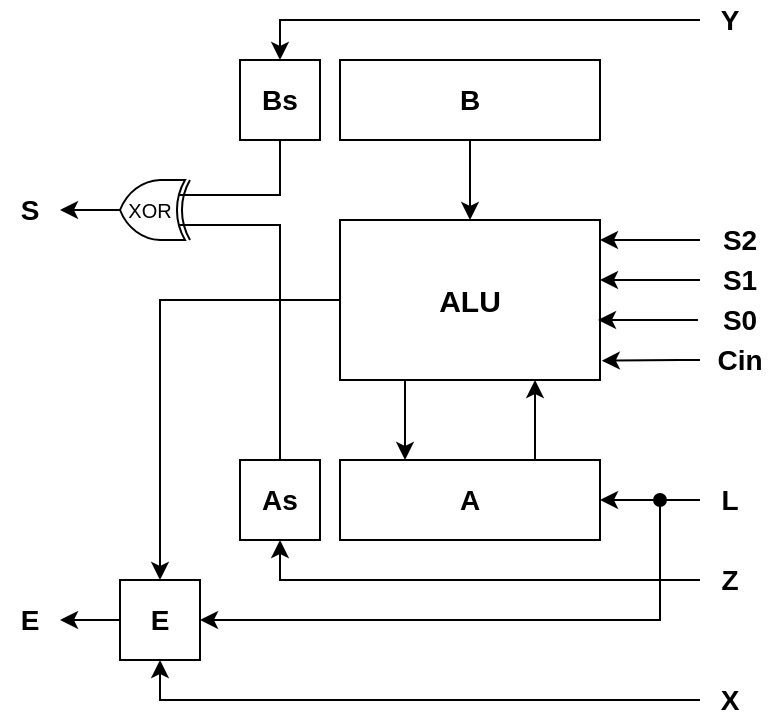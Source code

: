<mxfile version="16.6.2" type="device"><diagram id="HliI4HJlNSi2Mcr28zL8" name="Page-1"><mxGraphModel dx="688" dy="378" grid="1" gridSize="10" guides="1" tooltips="1" connect="1" arrows="1" fold="1" page="1" pageScale="1" pageWidth="827" pageHeight="1169" math="0" shadow="0"><root><mxCell id="0"/><mxCell id="1" parent="0"/><mxCell id="nuoTxBRHjjwRYQftYKLv-22" style="edgeStyle=orthogonalEdgeStyle;rounded=0;orthogonalLoop=1;jettySize=auto;html=1;exitX=0;exitY=0.5;exitDx=0;exitDy=0;entryX=0.5;entryY=0;entryDx=0;entryDy=0;fontSize=15;endArrow=classic;endFill=1;" edge="1" parent="1" source="nuoTxBRHjjwRYQftYKLv-1" target="nuoTxBRHjjwRYQftYKLv-14"><mxGeometry relative="1" as="geometry"/></mxCell><mxCell id="nuoTxBRHjjwRYQftYKLv-29" style="edgeStyle=orthogonalEdgeStyle;rounded=0;orthogonalLoop=1;jettySize=auto;html=1;exitX=0.25;exitY=1;exitDx=0;exitDy=0;entryX=0.25;entryY=0;entryDx=0;entryDy=0;fontSize=9;endArrow=classic;endFill=1;" edge="1" parent="1" source="nuoTxBRHjjwRYQftYKLv-1" target="nuoTxBRHjjwRYQftYKLv-3"><mxGeometry relative="1" as="geometry"/></mxCell><mxCell id="nuoTxBRHjjwRYQftYKLv-1" value="&lt;font style=&quot;font-size: 15px&quot;&gt;&lt;b&gt;ALU&lt;/b&gt;&lt;/font&gt;" style="rounded=0;whiteSpace=wrap;html=1;" vertex="1" parent="1"><mxGeometry x="260" y="160" width="130" height="80" as="geometry"/></mxCell><mxCell id="nuoTxBRHjjwRYQftYKLv-28" style="edgeStyle=orthogonalEdgeStyle;rounded=0;orthogonalLoop=1;jettySize=auto;html=1;exitX=0.5;exitY=1;exitDx=0;exitDy=0;entryX=0.5;entryY=0;entryDx=0;entryDy=0;fontSize=9;endArrow=classic;endFill=1;" edge="1" parent="1" source="nuoTxBRHjjwRYQftYKLv-2" target="nuoTxBRHjjwRYQftYKLv-1"><mxGeometry relative="1" as="geometry"/></mxCell><mxCell id="nuoTxBRHjjwRYQftYKLv-2" value="&lt;font size=&quot;1&quot;&gt;&lt;b style=&quot;font-size: 14px&quot;&gt;B&lt;/b&gt;&lt;/font&gt;" style="rounded=0;whiteSpace=wrap;html=1;" vertex="1" parent="1"><mxGeometry x="260" y="80" width="130" height="40" as="geometry"/></mxCell><mxCell id="nuoTxBRHjjwRYQftYKLv-30" style="edgeStyle=orthogonalEdgeStyle;rounded=0;orthogonalLoop=1;jettySize=auto;html=1;exitX=0.75;exitY=0;exitDx=0;exitDy=0;entryX=0.75;entryY=1;entryDx=0;entryDy=0;fontSize=9;endArrow=classic;endFill=1;" edge="1" parent="1" source="nuoTxBRHjjwRYQftYKLv-3" target="nuoTxBRHjjwRYQftYKLv-1"><mxGeometry relative="1" as="geometry"/></mxCell><mxCell id="nuoTxBRHjjwRYQftYKLv-3" value="&lt;font style=&quot;font-size: 14px&quot;&gt;&lt;b&gt;A&lt;/b&gt;&lt;/font&gt;" style="rounded=0;whiteSpace=wrap;html=1;" vertex="1" parent="1"><mxGeometry x="260" y="280" width="130" height="40" as="geometry"/></mxCell><mxCell id="nuoTxBRHjjwRYQftYKLv-19" style="edgeStyle=orthogonalEdgeStyle;rounded=0;orthogonalLoop=1;jettySize=auto;html=1;exitX=0.5;exitY=1;exitDx=0;exitDy=0;entryX=0;entryY=0.75;entryDx=0;entryDy=0;entryPerimeter=0;fontSize=15;endArrow=none;endFill=0;" edge="1" parent="1" source="nuoTxBRHjjwRYQftYKLv-4" target="nuoTxBRHjjwRYQftYKLv-13"><mxGeometry relative="1" as="geometry"/></mxCell><mxCell id="nuoTxBRHjjwRYQftYKLv-45" style="edgeStyle=orthogonalEdgeStyle;rounded=0;sketch=0;jumpStyle=none;orthogonalLoop=1;jettySize=auto;html=1;exitX=0.5;exitY=0;exitDx=0;exitDy=0;shadow=0;fontSize=14;startArrow=classic;startFill=1;endArrow=none;endFill=0;endSize=6;sourcePerimeterSpacing=0;targetPerimeterSpacing=0;" edge="1" parent="1" source="nuoTxBRHjjwRYQftYKLv-4"><mxGeometry relative="1" as="geometry"><mxPoint x="440" y="60" as="targetPoint"/><Array as="points"><mxPoint x="230" y="60"/></Array></mxGeometry></mxCell><mxCell id="nuoTxBRHjjwRYQftYKLv-4" value="&lt;font size=&quot;1&quot;&gt;&lt;b style=&quot;font-size: 14px&quot;&gt;Bs&lt;/b&gt;&lt;/font&gt;" style="whiteSpace=wrap;html=1;aspect=fixed;" vertex="1" parent="1"><mxGeometry x="210" y="80" width="40" height="40" as="geometry"/></mxCell><mxCell id="nuoTxBRHjjwRYQftYKLv-5" value="" style="endArrow=classic;html=1;rounded=0;fontSize=14;" edge="1" parent="1"><mxGeometry width="50" height="50" relative="1" as="geometry"><mxPoint x="440" y="170" as="sourcePoint"/><mxPoint x="390" y="170" as="targetPoint"/></mxGeometry></mxCell><mxCell id="nuoTxBRHjjwRYQftYKLv-21" style="edgeStyle=orthogonalEdgeStyle;rounded=0;orthogonalLoop=1;jettySize=auto;html=1;exitX=0.5;exitY=0;exitDx=0;exitDy=0;entryX=0;entryY=0.25;entryDx=0;entryDy=0;entryPerimeter=0;fontSize=15;endArrow=none;endFill=0;" edge="1" parent="1" source="nuoTxBRHjjwRYQftYKLv-6" target="nuoTxBRHjjwRYQftYKLv-13"><mxGeometry relative="1" as="geometry"/></mxCell><mxCell id="nuoTxBRHjjwRYQftYKLv-46" style="edgeStyle=orthogonalEdgeStyle;rounded=0;sketch=0;jumpStyle=none;orthogonalLoop=1;jettySize=auto;html=1;exitX=0.5;exitY=1;exitDx=0;exitDy=0;shadow=0;fontSize=14;startArrow=classic;startFill=1;endArrow=none;endFill=0;endSize=6;sourcePerimeterSpacing=0;targetPerimeterSpacing=0;" edge="1" parent="1" source="nuoTxBRHjjwRYQftYKLv-6"><mxGeometry relative="1" as="geometry"><mxPoint x="440" y="340" as="targetPoint"/><Array as="points"><mxPoint x="230" y="340"/></Array></mxGeometry></mxCell><mxCell id="nuoTxBRHjjwRYQftYKLv-6" value="&lt;font size=&quot;1&quot;&gt;&lt;b style=&quot;font-size: 14px&quot;&gt;As&lt;/b&gt;&lt;/font&gt;" style="whiteSpace=wrap;html=1;aspect=fixed;" vertex="1" parent="1"><mxGeometry x="210" y="280" width="40" height="40" as="geometry"/></mxCell><mxCell id="nuoTxBRHjjwRYQftYKLv-7" value="" style="endArrow=classic;html=1;rounded=0;fontSize=15;entryX=1.007;entryY=0.879;entryDx=0;entryDy=0;entryPerimeter=0;" edge="1" parent="1" target="nuoTxBRHjjwRYQftYKLv-1"><mxGeometry width="50" height="50" relative="1" as="geometry"><mxPoint x="430" y="230" as="sourcePoint"/><mxPoint x="480" y="200" as="targetPoint"/><Array as="points"><mxPoint x="440" y="230"/><mxPoint x="430" y="230"/></Array></mxGeometry></mxCell><mxCell id="nuoTxBRHjjwRYQftYKLv-8" value="" style="endArrow=classic;html=1;rounded=0;fontSize=15;" edge="1" parent="1"><mxGeometry width="50" height="50" relative="1" as="geometry"><mxPoint x="439" y="210" as="sourcePoint"/><mxPoint x="389" y="210" as="targetPoint"/></mxGeometry></mxCell><mxCell id="nuoTxBRHjjwRYQftYKLv-9" value="" style="endArrow=classic;html=1;rounded=0;fontSize=15;" edge="1" parent="1"><mxGeometry width="50" height="50" relative="1" as="geometry"><mxPoint x="440" y="190" as="sourcePoint"/><mxPoint x="390" y="190" as="targetPoint"/></mxGeometry></mxCell><mxCell id="nuoTxBRHjjwRYQftYKLv-27" style="edgeStyle=orthogonalEdgeStyle;rounded=0;orthogonalLoop=1;jettySize=auto;html=1;exitX=1;exitY=0.5;exitDx=0;exitDy=0;exitPerimeter=0;fontSize=9;endArrow=classic;endFill=1;" edge="1" parent="1" source="nuoTxBRHjjwRYQftYKLv-13"><mxGeometry relative="1" as="geometry"><mxPoint x="120" y="155.103" as="targetPoint"/></mxGeometry></mxCell><mxCell id="nuoTxBRHjjwRYQftYKLv-13" value="" style="verticalLabelPosition=bottom;shadow=0;dashed=0;align=center;html=1;verticalAlign=top;shape=mxgraph.electrical.logic_gates.logic_gate;operation=xor;fontSize=15;rotation=-180;" vertex="1" parent="1"><mxGeometry x="140" y="140" width="50" height="30" as="geometry"/></mxCell><mxCell id="nuoTxBRHjjwRYQftYKLv-26" style="edgeStyle=orthogonalEdgeStyle;rounded=0;orthogonalLoop=1;jettySize=auto;html=1;exitX=0;exitY=0.5;exitDx=0;exitDy=0;fontSize=9;endArrow=classic;endFill=1;" edge="1" parent="1" source="nuoTxBRHjjwRYQftYKLv-14"><mxGeometry relative="1" as="geometry"><mxPoint x="120" y="360" as="targetPoint"/></mxGeometry></mxCell><mxCell id="nuoTxBRHjjwRYQftYKLv-37" style="edgeStyle=orthogonalEdgeStyle;rounded=0;orthogonalLoop=1;jettySize=auto;html=1;exitX=1;exitY=0.5;exitDx=0;exitDy=0;fontSize=14;endArrow=oval;endFill=1;startArrow=classic;startFill=1;endSize=6;targetPerimeterSpacing=0;sketch=0;shadow=0;jumpStyle=none;sourcePerimeterSpacing=0;" edge="1" parent="1" source="nuoTxBRHjjwRYQftYKLv-14"><mxGeometry relative="1" as="geometry"><mxPoint x="420" y="300" as="targetPoint"/><Array as="points"><mxPoint x="420" y="360"/></Array></mxGeometry></mxCell><mxCell id="nuoTxBRHjjwRYQftYKLv-51" style="edgeStyle=orthogonalEdgeStyle;rounded=0;sketch=0;jumpStyle=none;orthogonalLoop=1;jettySize=auto;html=1;exitX=0.5;exitY=1;exitDx=0;exitDy=0;shadow=0;fontSize=14;startArrow=classic;startFill=1;endArrow=none;endFill=0;endSize=6;sourcePerimeterSpacing=0;targetPerimeterSpacing=0;" edge="1" parent="1" source="nuoTxBRHjjwRYQftYKLv-14"><mxGeometry relative="1" as="geometry"><mxPoint x="440" y="400" as="targetPoint"/><Array as="points"><mxPoint x="170" y="400"/></Array></mxGeometry></mxCell><mxCell id="nuoTxBRHjjwRYQftYKLv-14" value="&lt;font size=&quot;1&quot;&gt;&lt;b style=&quot;font-size: 14px&quot;&gt;E&lt;/b&gt;&lt;/font&gt;" style="whiteSpace=wrap;html=1;aspect=fixed;" vertex="1" parent="1"><mxGeometry x="150" y="340" width="40" height="40" as="geometry"/></mxCell><mxCell id="nuoTxBRHjjwRYQftYKLv-23" value="&lt;font style=&quot;font-size: 10px&quot;&gt;XOR&lt;/font&gt;" style="text;html=1;strokeColor=none;fillColor=none;align=center;verticalAlign=middle;whiteSpace=wrap;rounded=0;fontSize=15;" vertex="1" parent="1"><mxGeometry x="155" y="140" width="20" height="25" as="geometry"/></mxCell><mxCell id="nuoTxBRHjjwRYQftYKLv-31" value="&lt;font style=&quot;font-size: 14px&quot;&gt;&lt;b&gt;S&lt;/b&gt;&lt;/font&gt;" style="text;html=1;strokeColor=none;fillColor=none;align=center;verticalAlign=middle;whiteSpace=wrap;rounded=0;fontSize=9;" vertex="1" parent="1"><mxGeometry x="90" y="145" width="30" height="20" as="geometry"/></mxCell><mxCell id="nuoTxBRHjjwRYQftYKLv-32" value="&lt;font style=&quot;font-size: 14px&quot;&gt;&lt;b&gt;E&lt;/b&gt;&lt;/font&gt;" style="text;html=1;strokeColor=none;fillColor=none;align=center;verticalAlign=middle;whiteSpace=wrap;rounded=0;fontSize=9;" vertex="1" parent="1"><mxGeometry x="90" y="350" width="30" height="20" as="geometry"/></mxCell><mxCell id="nuoTxBRHjjwRYQftYKLv-41" value="" style="endArrow=classic;html=1;rounded=0;shadow=0;sketch=0;fontSize=14;endSize=6;sourcePerimeterSpacing=0;targetPerimeterSpacing=0;jumpStyle=none;entryX=1;entryY=0.5;entryDx=0;entryDy=0;" edge="1" parent="1" target="nuoTxBRHjjwRYQftYKLv-3"><mxGeometry width="50" height="50" relative="1" as="geometry"><mxPoint x="440" y="300" as="sourcePoint"/><mxPoint x="480" y="270" as="targetPoint"/></mxGeometry></mxCell><mxCell id="nuoTxBRHjjwRYQftYKLv-52" value="&lt;font style=&quot;font-size: 14px&quot;&gt;&lt;b&gt;S2&lt;/b&gt;&lt;/font&gt;" style="text;html=1;strokeColor=none;fillColor=none;align=center;verticalAlign=middle;whiteSpace=wrap;rounded=0;fontSize=9;" vertex="1" parent="1"><mxGeometry x="440" y="160" width="40" height="20" as="geometry"/></mxCell><mxCell id="nuoTxBRHjjwRYQftYKLv-53" value="&lt;font style=&quot;font-size: 14px&quot;&gt;&lt;b&gt;S1&lt;/b&gt;&lt;/font&gt;" style="text;html=1;strokeColor=none;fillColor=none;align=center;verticalAlign=middle;whiteSpace=wrap;rounded=0;fontSize=9;" vertex="1" parent="1"><mxGeometry x="440" y="180" width="40" height="20" as="geometry"/></mxCell><mxCell id="nuoTxBRHjjwRYQftYKLv-54" value="&lt;font style=&quot;font-size: 14px&quot;&gt;&lt;b&gt;S0&lt;/b&gt;&lt;/font&gt;" style="text;html=1;strokeColor=none;fillColor=none;align=center;verticalAlign=middle;whiteSpace=wrap;rounded=0;fontSize=9;" vertex="1" parent="1"><mxGeometry x="440" y="200" width="40" height="20" as="geometry"/></mxCell><mxCell id="nuoTxBRHjjwRYQftYKLv-55" value="&lt;font style=&quot;font-size: 14px&quot;&gt;&lt;b&gt;Cin&lt;/b&gt;&lt;/font&gt;" style="text;html=1;strokeColor=none;fillColor=none;align=center;verticalAlign=middle;whiteSpace=wrap;rounded=0;fontSize=9;" vertex="1" parent="1"><mxGeometry x="440" y="220" width="40" height="20" as="geometry"/></mxCell><mxCell id="nuoTxBRHjjwRYQftYKLv-56" value="&lt;font style=&quot;font-size: 14px&quot;&gt;&lt;b&gt;Y&lt;/b&gt;&lt;/font&gt;" style="text;html=1;strokeColor=none;fillColor=none;align=center;verticalAlign=middle;whiteSpace=wrap;rounded=0;fontSize=9;" vertex="1" parent="1"><mxGeometry x="440" y="50" width="30" height="20" as="geometry"/></mxCell><mxCell id="nuoTxBRHjjwRYQftYKLv-57" value="&lt;font style=&quot;font-size: 14px&quot;&gt;&lt;b&gt;L&lt;/b&gt;&lt;/font&gt;" style="text;html=1;strokeColor=none;fillColor=none;align=center;verticalAlign=middle;whiteSpace=wrap;rounded=0;fontSize=9;" vertex="1" parent="1"><mxGeometry x="440" y="290" width="30" height="20" as="geometry"/></mxCell><mxCell id="nuoTxBRHjjwRYQftYKLv-58" value="&lt;font style=&quot;font-size: 14px&quot;&gt;&lt;b&gt;Z&lt;/b&gt;&lt;/font&gt;" style="text;html=1;strokeColor=none;fillColor=none;align=center;verticalAlign=middle;whiteSpace=wrap;rounded=0;fontSize=9;" vertex="1" parent="1"><mxGeometry x="440" y="330" width="30" height="20" as="geometry"/></mxCell><mxCell id="nuoTxBRHjjwRYQftYKLv-59" value="&lt;span style=&quot;font-size: 14px&quot;&gt;&lt;b&gt;X&lt;/b&gt;&lt;/span&gt;" style="text;html=1;strokeColor=none;fillColor=none;align=center;verticalAlign=middle;whiteSpace=wrap;rounded=0;fontSize=9;" vertex="1" parent="1"><mxGeometry x="440" y="390" width="30" height="20" as="geometry"/></mxCell></root></mxGraphModel></diagram></mxfile>